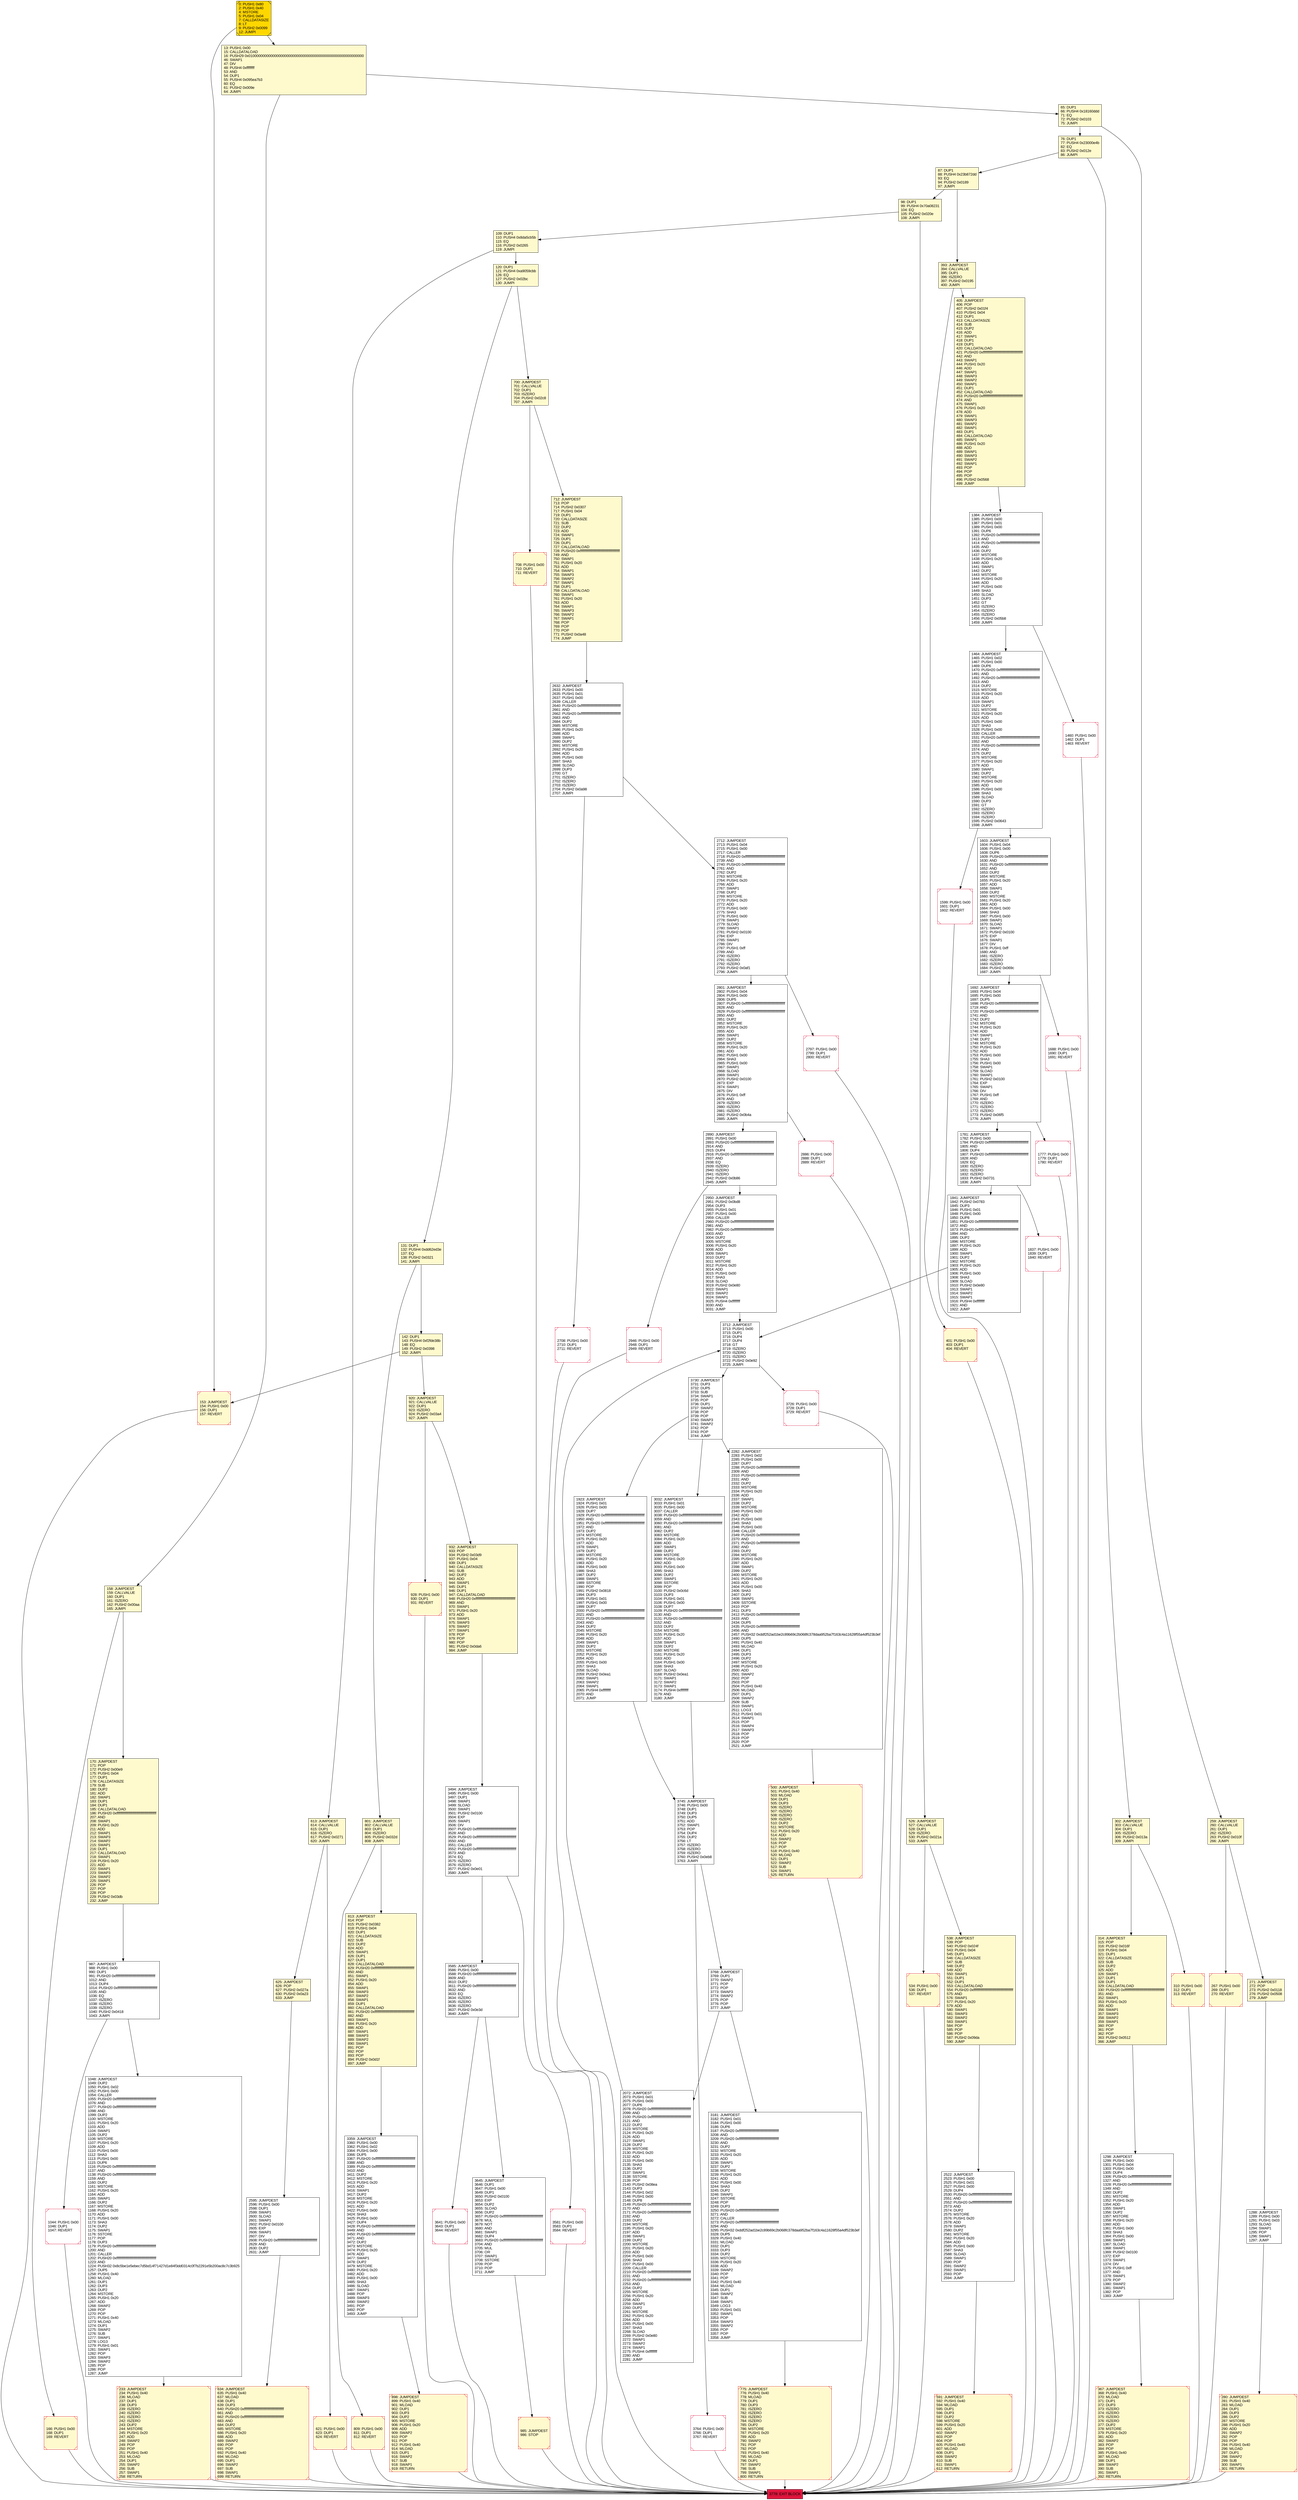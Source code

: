 digraph G {
bgcolor=transparent rankdir=UD;
node [shape=box style=filled color=black fillcolor=white fontname=arial fontcolor=black];
928 [label="928: PUSH1 0x00\l930: DUP1\l931: REVERT\l" fillcolor=lemonchiffon shape=Msquare color=crimson ];
987 [label="987: JUMPDEST\l988: PUSH1 0x00\l990: DUP1\l991: PUSH20 0xffffffffffffffffffffffffffffffffffffffff\l1012: AND\l1013: DUP4\l1014: PUSH20 0xffffffffffffffffffffffffffffffffffffffff\l1035: AND\l1036: EQ\l1037: ISZERO\l1038: ISZERO\l1039: ISZERO\l1040: PUSH2 0x0418\l1043: JUMPI\l" ];
314 [label="314: JUMPDEST\l315: POP\l316: PUSH2 0x016f\l319: PUSH1 0x04\l321: DUP1\l322: CALLDATASIZE\l323: SUB\l324: DUP2\l325: ADD\l326: SWAP1\l327: DUP1\l328: DUP1\l329: CALLDATALOAD\l330: PUSH20 0xffffffffffffffffffffffffffffffffffffffff\l351: AND\l352: SWAP1\l353: PUSH1 0x20\l355: ADD\l356: SWAP1\l357: SWAP3\l358: SWAP2\l359: SWAP1\l360: POP\l361: POP\l362: POP\l363: PUSH2 0x0512\l366: JUMP\l" fillcolor=lemonchiffon ];
3359 [label="3359: JUMPDEST\l3360: PUSH1 0x00\l3362: PUSH1 0x02\l3364: PUSH1 0x00\l3366: DUP5\l3367: PUSH20 0xffffffffffffffffffffffffffffffffffffffff\l3388: AND\l3389: PUSH20 0xffffffffffffffffffffffffffffffffffffffff\l3410: AND\l3411: DUP2\l3412: MSTORE\l3413: PUSH1 0x20\l3415: ADD\l3416: SWAP1\l3417: DUP2\l3418: MSTORE\l3419: PUSH1 0x20\l3421: ADD\l3422: PUSH1 0x00\l3424: SHA3\l3425: PUSH1 0x00\l3427: DUP4\l3428: PUSH20 0xffffffffffffffffffffffffffffffffffffffff\l3449: AND\l3450: PUSH20 0xffffffffffffffffffffffffffffffffffffffff\l3471: AND\l3472: DUP2\l3473: MSTORE\l3474: PUSH1 0x20\l3476: ADD\l3477: SWAP1\l3478: DUP2\l3479: MSTORE\l3480: PUSH1 0x20\l3482: ADD\l3483: PUSH1 0x00\l3485: SHA3\l3486: SLOAD\l3487: SWAP1\l3488: POP\l3489: SWAP3\l3490: SWAP2\l3491: POP\l3492: POP\l3493: JUMP\l" ];
166 [label="166: PUSH1 0x00\l168: DUP1\l169: REVERT\l" fillcolor=lemonchiffon shape=Msquare color=crimson ];
809 [label="809: PUSH1 0x00\l811: DUP1\l812: REVERT\l" fillcolor=lemonchiffon shape=Msquare color=crimson ];
1837 [label="1837: PUSH1 0x00\l1839: DUP1\l1840: REVERT\l" shape=Msquare color=crimson ];
2890 [label="2890: JUMPDEST\l2891: PUSH1 0x00\l2893: PUSH20 0xffffffffffffffffffffffffffffffffffffffff\l2914: AND\l2915: DUP4\l2916: PUSH20 0xffffffffffffffffffffffffffffffffffffffff\l2937: AND\l2938: EQ\l2939: ISZERO\l2940: ISZERO\l2941: ISZERO\l2942: PUSH2 0x0b86\l2945: JUMPI\l" ];
1464 [label="1464: JUMPDEST\l1465: PUSH1 0x02\l1467: PUSH1 0x00\l1469: DUP6\l1470: PUSH20 0xffffffffffffffffffffffffffffffffffffffff\l1491: AND\l1492: PUSH20 0xffffffffffffffffffffffffffffffffffffffff\l1513: AND\l1514: DUP2\l1515: MSTORE\l1516: PUSH1 0x20\l1518: ADD\l1519: SWAP1\l1520: DUP2\l1521: MSTORE\l1522: PUSH1 0x20\l1524: ADD\l1525: PUSH1 0x00\l1527: SHA3\l1528: PUSH1 0x00\l1530: CALLER\l1531: PUSH20 0xffffffffffffffffffffffffffffffffffffffff\l1552: AND\l1553: PUSH20 0xffffffffffffffffffffffffffffffffffffffff\l1574: AND\l1575: DUP2\l1576: MSTORE\l1577: PUSH1 0x20\l1579: ADD\l1580: SWAP1\l1581: DUP2\l1582: MSTORE\l1583: PUSH1 0x20\l1585: ADD\l1586: PUSH1 0x00\l1588: SHA3\l1589: SLOAD\l1590: DUP3\l1591: GT\l1592: ISZERO\l1593: ISZERO\l1594: ISZERO\l1595: PUSH2 0x0643\l1598: JUMPI\l" ];
2595 [label="2595: JUMPDEST\l2596: PUSH1 0x00\l2598: DUP1\l2599: SWAP1\l2600: SLOAD\l2601: SWAP1\l2602: PUSH2 0x0100\l2605: EXP\l2606: SWAP1\l2607: DIV\l2608: PUSH20 0xffffffffffffffffffffffffffffffffffffffff\l2629: AND\l2630: DUP2\l2631: JUMP\l" ];
1460 [label="1460: PUSH1 0x00\l1462: DUP1\l1463: REVERT\l" shape=Msquare color=crimson ];
3764 [label="3764: PUSH1 0x00\l3766: DUP1\l3767: REVERT\l" shape=Msquare color=crimson ];
310 [label="310: PUSH1 0x00\l312: DUP1\l313: REVERT\l" fillcolor=lemonchiffon shape=Msquare color=crimson ];
1923 [label="1923: JUMPDEST\l1924: PUSH1 0x01\l1926: PUSH1 0x00\l1928: DUP7\l1929: PUSH20 0xffffffffffffffffffffffffffffffffffffffff\l1950: AND\l1951: PUSH20 0xffffffffffffffffffffffffffffffffffffffff\l1972: AND\l1973: DUP2\l1974: MSTORE\l1975: PUSH1 0x20\l1977: ADD\l1978: SWAP1\l1979: DUP2\l1980: MSTORE\l1981: PUSH1 0x20\l1983: ADD\l1984: PUSH1 0x00\l1986: SHA3\l1987: DUP2\l1988: SWAP1\l1989: SSTORE\l1990: POP\l1991: PUSH2 0x0818\l1994: DUP3\l1995: PUSH1 0x01\l1997: PUSH1 0x00\l1999: DUP7\l2000: PUSH20 0xffffffffffffffffffffffffffffffffffffffff\l2021: AND\l2022: PUSH20 0xffffffffffffffffffffffffffffffffffffffff\l2043: AND\l2044: DUP2\l2045: MSTORE\l2046: PUSH1 0x20\l2048: ADD\l2049: SWAP1\l2050: DUP2\l2051: MSTORE\l2052: PUSH1 0x20\l2054: ADD\l2055: PUSH1 0x00\l2057: SHA3\l2058: SLOAD\l2059: PUSH2 0x0ea1\l2062: SWAP1\l2063: SWAP2\l2064: SWAP1\l2065: PUSH4 0xffffffff\l2070: AND\l2071: JUMP\l" ];
3641 [label="3641: PUSH1 0x00\l3643: DUP1\l3644: REVERT\l" shape=Msquare color=crimson ];
158 [label="158: JUMPDEST\l159: CALLVALUE\l160: DUP1\l161: ISZERO\l162: PUSH2 0x00aa\l165: JUMPI\l" fillcolor=lemonchiffon ];
2801 [label="2801: JUMPDEST\l2802: PUSH1 0x04\l2804: PUSH1 0x00\l2806: DUP5\l2807: PUSH20 0xffffffffffffffffffffffffffffffffffffffff\l2828: AND\l2829: PUSH20 0xffffffffffffffffffffffffffffffffffffffff\l2850: AND\l2851: DUP2\l2852: MSTORE\l2853: PUSH1 0x20\l2855: ADD\l2856: SWAP1\l2857: DUP2\l2858: MSTORE\l2859: PUSH1 0x20\l2861: ADD\l2862: PUSH1 0x00\l2864: SHA3\l2865: PUSH1 0x00\l2867: SWAP1\l2868: SLOAD\l2869: SWAP1\l2870: PUSH2 0x0100\l2873: EXP\l2874: SWAP1\l2875: DIV\l2876: PUSH1 0xff\l2878: AND\l2879: ISZERO\l2880: ISZERO\l2881: ISZERO\l2882: PUSH2 0x0b4a\l2885: JUMPI\l" ];
813 [label="813: JUMPDEST\l814: POP\l815: PUSH2 0x0382\l818: PUSH1 0x04\l820: DUP1\l821: CALLDATASIZE\l822: SUB\l823: DUP2\l824: ADD\l825: SWAP1\l826: DUP1\l827: DUP1\l828: CALLDATALOAD\l829: PUSH20 0xffffffffffffffffffffffffffffffffffffffff\l850: AND\l851: SWAP1\l852: PUSH1 0x20\l854: ADD\l855: SWAP1\l856: SWAP3\l857: SWAP2\l858: SWAP1\l859: DUP1\l860: CALLDATALOAD\l861: PUSH20 0xffffffffffffffffffffffffffffffffffffffff\l882: AND\l883: SWAP1\l884: PUSH1 0x20\l886: ADD\l887: SWAP1\l888: SWAP3\l889: SWAP2\l890: SWAP1\l891: POP\l892: POP\l893: POP\l894: PUSH2 0x0d1f\l897: JUMP\l" fillcolor=lemonchiffon ];
2282 [label="2282: JUMPDEST\l2283: PUSH1 0x02\l2285: PUSH1 0x00\l2287: DUP7\l2288: PUSH20 0xffffffffffffffffffffffffffffffffffffffff\l2309: AND\l2310: PUSH20 0xffffffffffffffffffffffffffffffffffffffff\l2331: AND\l2332: DUP2\l2333: MSTORE\l2334: PUSH1 0x20\l2336: ADD\l2337: SWAP1\l2338: DUP2\l2339: MSTORE\l2340: PUSH1 0x20\l2342: ADD\l2343: PUSH1 0x00\l2345: SHA3\l2346: PUSH1 0x00\l2348: CALLER\l2349: PUSH20 0xffffffffffffffffffffffffffffffffffffffff\l2370: AND\l2371: PUSH20 0xffffffffffffffffffffffffffffffffffffffff\l2392: AND\l2393: DUP2\l2394: MSTORE\l2395: PUSH1 0x20\l2397: ADD\l2398: SWAP1\l2399: DUP2\l2400: MSTORE\l2401: PUSH1 0x20\l2403: ADD\l2404: PUSH1 0x00\l2406: SHA3\l2407: DUP2\l2408: SWAP1\l2409: SSTORE\l2410: POP\l2411: DUP3\l2412: PUSH20 0xffffffffffffffffffffffffffffffffffffffff\l2433: AND\l2434: DUP5\l2435: PUSH20 0xffffffffffffffffffffffffffffffffffffffff\l2456: AND\l2457: PUSH32 0xddf252ad1be2c89b69c2b068fc378daa952ba7f163c4a11628f55a4df523b3ef\l2490: DUP5\l2491: PUSH1 0x40\l2493: MLOAD\l2494: DUP1\l2495: DUP3\l2496: DUP2\l2497: MSTORE\l2498: PUSH1 0x20\l2500: ADD\l2501: SWAP2\l2502: POP\l2503: POP\l2504: PUSH1 0x40\l2506: MLOAD\l2507: DUP1\l2508: SWAP2\l2509: SUB\l2510: SWAP1\l2511: LOG3\l2512: PUSH1 0x01\l2514: SWAP1\l2515: POP\l2516: SWAP4\l2517: SWAP3\l2518: POP\l2519: POP\l2520: POP\l2521: JUMP\l" ];
3730 [label="3730: JUMPDEST\l3731: DUP3\l3732: DUP5\l3733: SUB\l3734: SWAP1\l3735: POP\l3736: DUP1\l3737: SWAP2\l3738: POP\l3739: POP\l3740: SWAP3\l3741: SWAP2\l3742: POP\l3743: POP\l3744: JUMP\l" ];
1384 [label="1384: JUMPDEST\l1385: PUSH1 0x00\l1387: PUSH1 0x01\l1389: PUSH1 0x00\l1391: DUP6\l1392: PUSH20 0xffffffffffffffffffffffffffffffffffffffff\l1413: AND\l1414: PUSH20 0xffffffffffffffffffffffffffffffffffffffff\l1435: AND\l1436: DUP2\l1437: MSTORE\l1438: PUSH1 0x20\l1440: ADD\l1441: SWAP1\l1442: DUP2\l1443: MSTORE\l1444: PUSH1 0x20\l1446: ADD\l1447: PUSH1 0x00\l1449: SHA3\l1450: SLOAD\l1451: DUP3\l1452: GT\l1453: ISZERO\l1454: ISZERO\l1455: ISZERO\l1456: PUSH2 0x05b8\l1459: JUMPI\l" ];
153 [label="153: JUMPDEST\l154: PUSH1 0x00\l156: DUP1\l157: REVERT\l" fillcolor=lemonchiffon shape=Msquare color=crimson ];
87 [label="87: DUP1\l88: PUSH4 0x23b872dd\l93: EQ\l94: PUSH2 0x0189\l97: JUMPI\l" fillcolor=lemonchiffon ];
1599 [label="1599: PUSH1 0x00\l1601: DUP1\l1602: REVERT\l" shape=Msquare color=crimson ];
302 [label="302: JUMPDEST\l303: CALLVALUE\l304: DUP1\l305: ISZERO\l306: PUSH2 0x013a\l309: JUMPI\l" fillcolor=lemonchiffon ];
2072 [label="2072: JUMPDEST\l2073: PUSH1 0x01\l2075: PUSH1 0x00\l2077: DUP6\l2078: PUSH20 0xffffffffffffffffffffffffffffffffffffffff\l2099: AND\l2100: PUSH20 0xffffffffffffffffffffffffffffffffffffffff\l2121: AND\l2122: DUP2\l2123: MSTORE\l2124: PUSH1 0x20\l2126: ADD\l2127: SWAP1\l2128: DUP2\l2129: MSTORE\l2130: PUSH1 0x20\l2132: ADD\l2133: PUSH1 0x00\l2135: SHA3\l2136: DUP2\l2137: SWAP1\l2138: SSTORE\l2139: POP\l2140: PUSH2 0x08ea\l2143: DUP3\l2144: PUSH1 0x02\l2146: PUSH1 0x00\l2148: DUP8\l2149: PUSH20 0xffffffffffffffffffffffffffffffffffffffff\l2170: AND\l2171: PUSH20 0xffffffffffffffffffffffffffffffffffffffff\l2192: AND\l2193: DUP2\l2194: MSTORE\l2195: PUSH1 0x20\l2197: ADD\l2198: SWAP1\l2199: DUP2\l2200: MSTORE\l2201: PUSH1 0x20\l2203: ADD\l2204: PUSH1 0x00\l2206: SHA3\l2207: PUSH1 0x00\l2209: CALLER\l2210: PUSH20 0xffffffffffffffffffffffffffffffffffffffff\l2231: AND\l2232: PUSH20 0xffffffffffffffffffffffffffffffffffffffff\l2253: AND\l2254: DUP2\l2255: MSTORE\l2256: PUSH1 0x20\l2258: ADD\l2259: SWAP1\l2260: DUP2\l2261: MSTORE\l2262: PUSH1 0x20\l2264: ADD\l2265: PUSH1 0x00\l2267: SHA3\l2268: SLOAD\l2269: PUSH2 0x0e80\l2272: SWAP1\l2273: SWAP2\l2274: SWAP1\l2275: PUSH4 0xffffffff\l2280: AND\l2281: JUMP\l" ];
2946 [label="2946: PUSH1 0x00\l2948: DUP1\l2949: REVERT\l" shape=Msquare color=crimson ];
3712 [label="3712: JUMPDEST\l3713: PUSH1 0x00\l3715: DUP1\l3716: DUP4\l3717: DUP4\l3718: GT\l3719: ISZERO\l3720: ISZERO\l3721: ISZERO\l3722: PUSH2 0x0e92\l3725: JUMPI\l" ];
634 [label="634: JUMPDEST\l635: PUSH1 0x40\l637: MLOAD\l638: DUP1\l639: DUP3\l640: PUSH20 0xffffffffffffffffffffffffffffffffffffffff\l661: AND\l662: PUSH20 0xffffffffffffffffffffffffffffffffffffffff\l683: AND\l684: DUP2\l685: MSTORE\l686: PUSH1 0x20\l688: ADD\l689: SWAP2\l690: POP\l691: POP\l692: PUSH1 0x40\l694: MLOAD\l695: DUP1\l696: SWAP2\l697: SUB\l698: SWAP1\l699: RETURN\l" fillcolor=lemonchiffon shape=Msquare color=crimson ];
267 [label="267: PUSH1 0x00\l269: DUP1\l270: REVERT\l" fillcolor=lemonchiffon shape=Msquare color=crimson ];
280 [label="280: JUMPDEST\l281: PUSH1 0x40\l283: MLOAD\l284: DUP1\l285: DUP3\l286: DUP2\l287: MSTORE\l288: PUSH1 0x20\l290: ADD\l291: SWAP2\l292: POP\l293: POP\l294: PUSH1 0x40\l296: MLOAD\l297: DUP1\l298: SWAP2\l299: SUB\l300: SWAP1\l301: RETURN\l" fillcolor=lemonchiffon shape=Msquare color=crimson ];
109 [label="109: DUP1\l110: PUSH4 0x8da5cb5b\l115: EQ\l116: PUSH2 0x0265\l119: JUMPI\l" fillcolor=lemonchiffon ];
613 [label="613: JUMPDEST\l614: CALLVALUE\l615: DUP1\l616: ISZERO\l617: PUSH2 0x0271\l620: JUMPI\l" fillcolor=lemonchiffon ];
920 [label="920: JUMPDEST\l921: CALLVALUE\l922: DUP1\l923: ISZERO\l924: PUSH2 0x03a4\l927: JUMPI\l" fillcolor=lemonchiffon ];
3726 [label="3726: PUSH1 0x00\l3728: DUP1\l3729: REVERT\l" shape=Msquare color=crimson ];
526 [label="526: JUMPDEST\l527: CALLVALUE\l528: DUP1\l529: ISZERO\l530: PUSH2 0x021a\l533: JUMPI\l" fillcolor=lemonchiffon ];
401 [label="401: PUSH1 0x00\l403: DUP1\l404: REVERT\l" fillcolor=lemonchiffon shape=Msquare color=crimson ];
898 [label="898: JUMPDEST\l899: PUSH1 0x40\l901: MLOAD\l902: DUP1\l903: DUP3\l904: DUP2\l905: MSTORE\l906: PUSH1 0x20\l908: ADD\l909: SWAP2\l910: POP\l911: POP\l912: PUSH1 0x40\l914: MLOAD\l915: DUP1\l916: SWAP2\l917: SUB\l918: SWAP1\l919: RETURN\l" fillcolor=lemonchiffon shape=Msquare color=crimson ];
3032 [label="3032: JUMPDEST\l3033: PUSH1 0x01\l3035: PUSH1 0x00\l3037: CALLER\l3038: PUSH20 0xffffffffffffffffffffffffffffffffffffffff\l3059: AND\l3060: PUSH20 0xffffffffffffffffffffffffffffffffffffffff\l3081: AND\l3082: DUP2\l3083: MSTORE\l3084: PUSH1 0x20\l3086: ADD\l3087: SWAP1\l3088: DUP2\l3089: MSTORE\l3090: PUSH1 0x20\l3092: ADD\l3093: PUSH1 0x00\l3095: SHA3\l3096: DUP2\l3097: SWAP1\l3098: SSTORE\l3099: POP\l3100: PUSH2 0x0c6d\l3103: DUP3\l3104: PUSH1 0x01\l3106: PUSH1 0x00\l3108: DUP7\l3109: PUSH20 0xffffffffffffffffffffffffffffffffffffffff\l3130: AND\l3131: PUSH20 0xffffffffffffffffffffffffffffffffffffffff\l3152: AND\l3153: DUP2\l3154: MSTORE\l3155: PUSH1 0x20\l3157: ADD\l3158: SWAP1\l3159: DUP2\l3160: MSTORE\l3161: PUSH1 0x20\l3163: ADD\l3164: PUSH1 0x00\l3166: SHA3\l3167: SLOAD\l3168: PUSH2 0x0ea1\l3171: SWAP1\l3172: SWAP2\l3173: SWAP1\l3174: PUSH4 0xffffffff\l3179: AND\l3180: JUMP\l" ];
1044 [label="1044: PUSH1 0x00\l1046: DUP1\l1047: REVERT\l" shape=Msquare color=crimson ];
2708 [label="2708: PUSH1 0x00\l2710: DUP1\l2711: REVERT\l" shape=Msquare color=crimson ];
534 [label="534: PUSH1 0x00\l536: DUP1\l537: REVERT\l" fillcolor=lemonchiffon shape=Msquare color=crimson ];
76 [label="76: DUP1\l77: PUSH4 0x23000e4b\l82: EQ\l83: PUSH2 0x012e\l86: JUMPI\l" fillcolor=lemonchiffon ];
538 [label="538: JUMPDEST\l539: POP\l540: PUSH2 0x024f\l543: PUSH1 0x04\l545: DUP1\l546: CALLDATASIZE\l547: SUB\l548: DUP2\l549: ADD\l550: SWAP1\l551: DUP1\l552: DUP1\l553: CALLDATALOAD\l554: PUSH20 0xffffffffffffffffffffffffffffffffffffffff\l575: AND\l576: SWAP1\l577: PUSH1 0x20\l579: ADD\l580: SWAP1\l581: SWAP3\l582: SWAP2\l583: SWAP1\l584: POP\l585: POP\l586: POP\l587: PUSH2 0x09da\l590: JUMP\l" fillcolor=lemonchiffon ];
1692 [label="1692: JUMPDEST\l1693: PUSH1 0x04\l1695: PUSH1 0x00\l1697: DUP5\l1698: PUSH20 0xffffffffffffffffffffffffffffffffffffffff\l1719: AND\l1720: PUSH20 0xffffffffffffffffffffffffffffffffffffffff\l1741: AND\l1742: DUP2\l1743: MSTORE\l1744: PUSH1 0x20\l1746: ADD\l1747: SWAP1\l1748: DUP2\l1749: MSTORE\l1750: PUSH1 0x20\l1752: ADD\l1753: PUSH1 0x00\l1755: SHA3\l1756: PUSH1 0x00\l1758: SWAP1\l1759: SLOAD\l1760: SWAP1\l1761: PUSH2 0x0100\l1764: EXP\l1765: SWAP1\l1766: DIV\l1767: PUSH1 0xff\l1769: AND\l1770: ISZERO\l1771: ISZERO\l1772: ISZERO\l1773: PUSH2 0x06f5\l1776: JUMPI\l" ];
1688 [label="1688: PUSH1 0x00\l1690: DUP1\l1691: REVERT\l" shape=Msquare color=crimson ];
1781 [label="1781: JUMPDEST\l1782: PUSH1 0x00\l1784: PUSH20 0xffffffffffffffffffffffffffffffffffffffff\l1805: AND\l1806: DUP4\l1807: PUSH20 0xffffffffffffffffffffffffffffffffffffffff\l1828: AND\l1829: EQ\l1830: ISZERO\l1831: ISZERO\l1832: ISZERO\l1833: PUSH2 0x0731\l1836: JUMPI\l" ];
2950 [label="2950: JUMPDEST\l2951: PUSH2 0x0bd8\l2954: DUP3\l2955: PUSH1 0x01\l2957: PUSH1 0x00\l2959: CALLER\l2960: PUSH20 0xffffffffffffffffffffffffffffffffffffffff\l2981: AND\l2982: PUSH20 0xffffffffffffffffffffffffffffffffffffffff\l3003: AND\l3004: DUP2\l3005: MSTORE\l3006: PUSH1 0x20\l3008: ADD\l3009: SWAP1\l3010: DUP2\l3011: MSTORE\l3012: PUSH1 0x20\l3014: ADD\l3015: PUSH1 0x00\l3017: SHA3\l3018: SLOAD\l3019: PUSH2 0x0e80\l3022: SWAP1\l3023: SWAP2\l3024: SWAP1\l3025: PUSH4 0xffffffff\l3030: AND\l3031: JUMP\l" ];
2522 [label="2522: JUMPDEST\l2523: PUSH1 0x00\l2525: PUSH1 0x01\l2527: PUSH1 0x00\l2529: DUP4\l2530: PUSH20 0xffffffffffffffffffffffffffffffffffffffff\l2551: AND\l2552: PUSH20 0xffffffffffffffffffffffffffffffffffffffff\l2573: AND\l2574: DUP2\l2575: MSTORE\l2576: PUSH1 0x20\l2578: ADD\l2579: SWAP1\l2580: DUP2\l2581: MSTORE\l2582: PUSH1 0x20\l2584: ADD\l2585: PUSH1 0x00\l2587: SHA3\l2588: SLOAD\l2589: SWAP1\l2590: POP\l2591: SWAP2\l2592: SWAP1\l2593: POP\l2594: JUMP\l" ];
0 [label="0: PUSH1 0x80\l2: PUSH1 0x40\l4: MSTORE\l5: PUSH1 0x04\l7: CALLDATASIZE\l8: LT\l9: PUSH2 0x0099\l12: JUMPI\l" fillcolor=lemonchiffon shape=Msquare fillcolor=gold ];
131 [label="131: DUP1\l132: PUSH4 0xdd62ed3e\l137: EQ\l138: PUSH2 0x0321\l141: JUMPI\l" fillcolor=lemonchiffon ];
775 [label="775: JUMPDEST\l776: PUSH1 0x40\l778: MLOAD\l779: DUP1\l780: DUP3\l781: ISZERO\l782: ISZERO\l783: ISZERO\l784: ISZERO\l785: DUP2\l786: MSTORE\l787: PUSH1 0x20\l789: ADD\l790: SWAP2\l791: POP\l792: POP\l793: PUSH1 0x40\l795: MLOAD\l796: DUP1\l797: SWAP2\l798: SUB\l799: SWAP1\l800: RETURN\l" fillcolor=lemonchiffon shape=Msquare color=crimson ];
932 [label="932: JUMPDEST\l933: POP\l934: PUSH2 0x03d9\l937: PUSH1 0x04\l939: DUP1\l940: CALLDATASIZE\l941: SUB\l942: DUP2\l943: ADD\l944: SWAP1\l945: DUP1\l946: DUP1\l947: CALLDATALOAD\l948: PUSH20 0xffffffffffffffffffffffffffffffffffffffff\l969: AND\l970: SWAP1\l971: PUSH1 0x20\l973: ADD\l974: SWAP1\l975: SWAP3\l976: SWAP2\l977: SWAP1\l978: POP\l979: POP\l980: POP\l981: PUSH2 0x0da6\l984: JUMP\l" fillcolor=lemonchiffon ];
3181 [label="3181: JUMPDEST\l3182: PUSH1 0x01\l3184: PUSH1 0x00\l3186: DUP6\l3187: PUSH20 0xffffffffffffffffffffffffffffffffffffffff\l3208: AND\l3209: PUSH20 0xffffffffffffffffffffffffffffffffffffffff\l3230: AND\l3231: DUP2\l3232: MSTORE\l3233: PUSH1 0x20\l3235: ADD\l3236: SWAP1\l3237: DUP2\l3238: MSTORE\l3239: PUSH1 0x20\l3241: ADD\l3242: PUSH1 0x00\l3244: SHA3\l3245: DUP2\l3246: SWAP1\l3247: SSTORE\l3248: POP\l3249: DUP3\l3250: PUSH20 0xffffffffffffffffffffffffffffffffffffffff\l3271: AND\l3272: CALLER\l3273: PUSH20 0xffffffffffffffffffffffffffffffffffffffff\l3294: AND\l3295: PUSH32 0xddf252ad1be2c89b69c2b068fc378daa952ba7f163c4a11628f55a4df523b3ef\l3328: DUP5\l3329: PUSH1 0x40\l3331: MLOAD\l3332: DUP1\l3333: DUP3\l3334: DUP2\l3335: MSTORE\l3336: PUSH1 0x20\l3338: ADD\l3339: SWAP2\l3340: POP\l3341: POP\l3342: PUSH1 0x40\l3344: MLOAD\l3345: DUP1\l3346: SWAP2\l3347: SUB\l3348: SWAP1\l3349: LOG3\l3350: PUSH1 0x01\l3352: SWAP1\l3353: POP\l3354: SWAP3\l3355: SWAP2\l3356: POP\l3357: POP\l3358: JUMP\l" ];
3778 [label="3778: EXIT BLOCK\l" fillcolor=crimson ];
3585 [label="3585: JUMPDEST\l3586: PUSH1 0x00\l3588: PUSH20 0xffffffffffffffffffffffffffffffffffffffff\l3609: AND\l3610: DUP2\l3611: PUSH20 0xffffffffffffffffffffffffffffffffffffffff\l3632: AND\l3633: EQ\l3634: ISZERO\l3635: ISZERO\l3636: ISZERO\l3637: PUSH2 0x0e3d\l3640: JUMPI\l" ];
3645 [label="3645: JUMPDEST\l3646: DUP1\l3647: PUSH1 0x00\l3649: DUP1\l3650: PUSH2 0x0100\l3653: EXP\l3654: DUP2\l3655: SLOAD\l3656: DUP2\l3657: PUSH20 0xffffffffffffffffffffffffffffffffffffffff\l3678: MUL\l3679: NOT\l3680: AND\l3681: SWAP1\l3682: DUP4\l3683: PUSH20 0xffffffffffffffffffffffffffffffffffffffff\l3704: AND\l3705: MUL\l3706: OR\l3707: SWAP1\l3708: SSTORE\l3709: POP\l3710: POP\l3711: JUMP\l" ];
98 [label="98: DUP1\l99: PUSH4 0x70a08231\l104: EQ\l105: PUSH2 0x020e\l108: JUMPI\l" fillcolor=lemonchiffon ];
500 [label="500: JUMPDEST\l501: PUSH1 0x40\l503: MLOAD\l504: DUP1\l505: DUP3\l506: ISZERO\l507: ISZERO\l508: ISZERO\l509: ISZERO\l510: DUP2\l511: MSTORE\l512: PUSH1 0x20\l514: ADD\l515: SWAP2\l516: POP\l517: POP\l518: PUSH1 0x40\l520: MLOAD\l521: DUP1\l522: SWAP2\l523: SUB\l524: SWAP1\l525: RETURN\l" fillcolor=lemonchiffon shape=Msquare color=crimson ];
13 [label="13: PUSH1 0x00\l15: CALLDATALOAD\l16: PUSH29 0x0100000000000000000000000000000000000000000000000000000000\l46: SWAP1\l47: DIV\l48: PUSH4 0xffffffff\l53: AND\l54: DUP1\l55: PUSH4 0x095ea7b3\l60: EQ\l61: PUSH2 0x009e\l64: JUMPI\l" fillcolor=lemonchiffon ];
625 [label="625: JUMPDEST\l626: POP\l627: PUSH2 0x027a\l630: PUSH2 0x0a23\l633: JUMP\l" fillcolor=lemonchiffon ];
621 [label="621: PUSH1 0x00\l623: DUP1\l624: REVERT\l" fillcolor=lemonchiffon shape=Msquare color=crimson ];
2797 [label="2797: PUSH1 0x00\l2799: DUP1\l2800: REVERT\l" shape=Msquare color=crimson ];
985 [label="985: JUMPDEST\l986: STOP\l" fillcolor=lemonchiffon shape=Msquare color=crimson ];
1777 [label="1777: PUSH1 0x00\l1779: DUP1\l1780: REVERT\l" shape=Msquare color=crimson ];
1841 [label="1841: JUMPDEST\l1842: PUSH2 0x0783\l1845: DUP3\l1846: PUSH1 0x01\l1848: PUSH1 0x00\l1850: DUP8\l1851: PUSH20 0xffffffffffffffffffffffffffffffffffffffff\l1872: AND\l1873: PUSH20 0xffffffffffffffffffffffffffffffffffffffff\l1894: AND\l1895: DUP2\l1896: MSTORE\l1897: PUSH1 0x20\l1899: ADD\l1900: SWAP1\l1901: DUP2\l1902: MSTORE\l1903: PUSH1 0x20\l1905: ADD\l1906: PUSH1 0x00\l1908: SHA3\l1909: SLOAD\l1910: PUSH2 0x0e80\l1913: SWAP1\l1914: SWAP2\l1915: SWAP1\l1916: PUSH4 0xffffffff\l1921: AND\l1922: JUMP\l" ];
367 [label="367: JUMPDEST\l368: PUSH1 0x40\l370: MLOAD\l371: DUP1\l372: DUP3\l373: ISZERO\l374: ISZERO\l375: ISZERO\l376: ISZERO\l377: DUP2\l378: MSTORE\l379: PUSH1 0x20\l381: ADD\l382: SWAP2\l383: POP\l384: POP\l385: PUSH1 0x40\l387: MLOAD\l388: DUP1\l389: SWAP2\l390: SUB\l391: SWAP1\l392: RETURN\l" fillcolor=lemonchiffon shape=Msquare color=crimson ];
1603 [label="1603: JUMPDEST\l1604: PUSH1 0x04\l1606: PUSH1 0x00\l1608: DUP6\l1609: PUSH20 0xffffffffffffffffffffffffffffffffffffffff\l1630: AND\l1631: PUSH20 0xffffffffffffffffffffffffffffffffffffffff\l1652: AND\l1653: DUP2\l1654: MSTORE\l1655: PUSH1 0x20\l1657: ADD\l1658: SWAP1\l1659: DUP2\l1660: MSTORE\l1661: PUSH1 0x20\l1663: ADD\l1664: PUSH1 0x00\l1666: SHA3\l1667: PUSH1 0x00\l1669: SWAP1\l1670: SLOAD\l1671: SWAP1\l1672: PUSH2 0x0100\l1675: EXP\l1676: SWAP1\l1677: DIV\l1678: PUSH1 0xff\l1680: AND\l1681: ISZERO\l1682: ISZERO\l1683: ISZERO\l1684: PUSH2 0x069c\l1687: JUMPI\l" ];
233 [label="233: JUMPDEST\l234: PUSH1 0x40\l236: MLOAD\l237: DUP1\l238: DUP3\l239: ISZERO\l240: ISZERO\l241: ISZERO\l242: ISZERO\l243: DUP2\l244: MSTORE\l245: PUSH1 0x20\l247: ADD\l248: SWAP2\l249: POP\l250: POP\l251: PUSH1 0x40\l253: MLOAD\l254: DUP1\l255: SWAP2\l256: SUB\l257: SWAP1\l258: RETURN\l" fillcolor=lemonchiffon shape=Msquare color=crimson ];
3768 [label="3768: JUMPDEST\l3769: DUP1\l3770: SWAP2\l3771: POP\l3772: POP\l3773: SWAP3\l3774: SWAP2\l3775: POP\l3776: POP\l3777: JUMP\l" ];
120 [label="120: DUP1\l121: PUSH4 0xa9059cbb\l126: EQ\l127: PUSH2 0x02bc\l130: JUMPI\l" fillcolor=lemonchiffon ];
3581 [label="3581: PUSH1 0x00\l3583: DUP1\l3584: REVERT\l" shape=Msquare color=crimson ];
3745 [label="3745: JUMPDEST\l3746: PUSH1 0x00\l3748: DUP1\l3749: DUP3\l3750: DUP5\l3751: ADD\l3752: SWAP1\l3753: POP\l3754: DUP4\l3755: DUP2\l3756: LT\l3757: ISZERO\l3758: ISZERO\l3759: ISZERO\l3760: PUSH2 0x0eb8\l3763: JUMPI\l" ];
170 [label="170: JUMPDEST\l171: POP\l172: PUSH2 0x00e9\l175: PUSH1 0x04\l177: DUP1\l178: CALLDATASIZE\l179: SUB\l180: DUP2\l181: ADD\l182: SWAP1\l183: DUP1\l184: DUP1\l185: CALLDATALOAD\l186: PUSH20 0xffffffffffffffffffffffffffffffffffffffff\l207: AND\l208: SWAP1\l209: PUSH1 0x20\l211: ADD\l212: SWAP1\l213: SWAP3\l214: SWAP2\l215: SWAP1\l216: DUP1\l217: CALLDATALOAD\l218: SWAP1\l219: PUSH1 0x20\l221: ADD\l222: SWAP1\l223: SWAP3\l224: SWAP2\l225: SWAP1\l226: POP\l227: POP\l228: POP\l229: PUSH2 0x03db\l232: JUMP\l" fillcolor=lemonchiffon ];
259 [label="259: JUMPDEST\l260: CALLVALUE\l261: DUP1\l262: ISZERO\l263: PUSH2 0x010f\l266: JUMPI\l" fillcolor=lemonchiffon ];
708 [label="708: PUSH1 0x00\l710: DUP1\l711: REVERT\l" fillcolor=lemonchiffon shape=Msquare color=crimson ];
3494 [label="3494: JUMPDEST\l3495: PUSH1 0x00\l3497: DUP1\l3498: SWAP1\l3499: SLOAD\l3500: SWAP1\l3501: PUSH2 0x0100\l3504: EXP\l3505: SWAP1\l3506: DIV\l3507: PUSH20 0xffffffffffffffffffffffffffffffffffffffff\l3528: AND\l3529: PUSH20 0xffffffffffffffffffffffffffffffffffffffff\l3550: AND\l3551: CALLER\l3552: PUSH20 0xffffffffffffffffffffffffffffffffffffffff\l3573: AND\l3574: EQ\l3575: ISZERO\l3576: ISZERO\l3577: PUSH2 0x0e01\l3580: JUMPI\l" ];
2886 [label="2886: PUSH1 0x00\l2888: DUP1\l2889: REVERT\l" shape=Msquare color=crimson ];
801 [label="801: JUMPDEST\l802: CALLVALUE\l803: DUP1\l804: ISZERO\l805: PUSH2 0x032d\l808: JUMPI\l" fillcolor=lemonchiffon ];
405 [label="405: JUMPDEST\l406: POP\l407: PUSH2 0x01f4\l410: PUSH1 0x04\l412: DUP1\l413: CALLDATASIZE\l414: SUB\l415: DUP2\l416: ADD\l417: SWAP1\l418: DUP1\l419: DUP1\l420: CALLDATALOAD\l421: PUSH20 0xffffffffffffffffffffffffffffffffffffffff\l442: AND\l443: SWAP1\l444: PUSH1 0x20\l446: ADD\l447: SWAP1\l448: SWAP3\l449: SWAP2\l450: SWAP1\l451: DUP1\l452: CALLDATALOAD\l453: PUSH20 0xffffffffffffffffffffffffffffffffffffffff\l474: AND\l475: SWAP1\l476: PUSH1 0x20\l478: ADD\l479: SWAP1\l480: SWAP3\l481: SWAP2\l482: SWAP1\l483: DUP1\l484: CALLDATALOAD\l485: SWAP1\l486: PUSH1 0x20\l488: ADD\l489: SWAP1\l490: SWAP3\l491: SWAP2\l492: SWAP1\l493: POP\l494: POP\l495: POP\l496: PUSH2 0x0568\l499: JUMP\l" fillcolor=lemonchiffon ];
1288 [label="1288: JUMPDEST\l1289: PUSH1 0x00\l1291: PUSH1 0x03\l1293: SLOAD\l1294: SWAP1\l1295: POP\l1296: SWAP1\l1297: JUMP\l" ];
1298 [label="1298: JUMPDEST\l1299: PUSH1 0x00\l1301: PUSH1 0x04\l1303: PUSH1 0x00\l1305: DUP4\l1306: PUSH20 0xffffffffffffffffffffffffffffffffffffffff\l1327: AND\l1328: PUSH20 0xffffffffffffffffffffffffffffffffffffffff\l1349: AND\l1350: DUP2\l1351: MSTORE\l1352: PUSH1 0x20\l1354: ADD\l1355: SWAP1\l1356: DUP2\l1357: MSTORE\l1358: PUSH1 0x20\l1360: ADD\l1361: PUSH1 0x00\l1363: SHA3\l1364: PUSH1 0x00\l1366: SWAP1\l1367: SLOAD\l1368: SWAP1\l1369: PUSH2 0x0100\l1372: EXP\l1373: SWAP1\l1374: DIV\l1375: PUSH1 0xff\l1377: AND\l1378: SWAP1\l1379: POP\l1380: SWAP2\l1381: SWAP1\l1382: POP\l1383: JUMP\l" ];
2712 [label="2712: JUMPDEST\l2713: PUSH1 0x04\l2715: PUSH1 0x00\l2717: CALLER\l2718: PUSH20 0xffffffffffffffffffffffffffffffffffffffff\l2739: AND\l2740: PUSH20 0xffffffffffffffffffffffffffffffffffffffff\l2761: AND\l2762: DUP2\l2763: MSTORE\l2764: PUSH1 0x20\l2766: ADD\l2767: SWAP1\l2768: DUP2\l2769: MSTORE\l2770: PUSH1 0x20\l2772: ADD\l2773: PUSH1 0x00\l2775: SHA3\l2776: PUSH1 0x00\l2778: SWAP1\l2779: SLOAD\l2780: SWAP1\l2781: PUSH2 0x0100\l2784: EXP\l2785: SWAP1\l2786: DIV\l2787: PUSH1 0xff\l2789: AND\l2790: ISZERO\l2791: ISZERO\l2792: ISZERO\l2793: PUSH2 0x0af1\l2796: JUMPI\l" ];
393 [label="393: JUMPDEST\l394: CALLVALUE\l395: DUP1\l396: ISZERO\l397: PUSH2 0x0195\l400: JUMPI\l" fillcolor=lemonchiffon ];
1048 [label="1048: JUMPDEST\l1049: DUP2\l1050: PUSH1 0x02\l1052: PUSH1 0x00\l1054: CALLER\l1055: PUSH20 0xffffffffffffffffffffffffffffffffffffffff\l1076: AND\l1077: PUSH20 0xffffffffffffffffffffffffffffffffffffffff\l1098: AND\l1099: DUP2\l1100: MSTORE\l1101: PUSH1 0x20\l1103: ADD\l1104: SWAP1\l1105: DUP2\l1106: MSTORE\l1107: PUSH1 0x20\l1109: ADD\l1110: PUSH1 0x00\l1112: SHA3\l1113: PUSH1 0x00\l1115: DUP6\l1116: PUSH20 0xffffffffffffffffffffffffffffffffffffffff\l1137: AND\l1138: PUSH20 0xffffffffffffffffffffffffffffffffffffffff\l1159: AND\l1160: DUP2\l1161: MSTORE\l1162: PUSH1 0x20\l1164: ADD\l1165: SWAP1\l1166: DUP2\l1167: MSTORE\l1168: PUSH1 0x20\l1170: ADD\l1171: PUSH1 0x00\l1173: SHA3\l1174: DUP2\l1175: SWAP1\l1176: SSTORE\l1177: POP\l1178: DUP3\l1179: PUSH20 0xffffffffffffffffffffffffffffffffffffffff\l1200: AND\l1201: CALLER\l1202: PUSH20 0xffffffffffffffffffffffffffffffffffffffff\l1223: AND\l1224: PUSH32 0x8c5be1e5ebec7d5bd14f71427d1e84f3dd0314c0f7b2291e5b200ac8c7c3b925\l1257: DUP5\l1258: PUSH1 0x40\l1260: MLOAD\l1261: DUP1\l1262: DUP3\l1263: DUP2\l1264: MSTORE\l1265: PUSH1 0x20\l1267: ADD\l1268: SWAP2\l1269: POP\l1270: POP\l1271: PUSH1 0x40\l1273: MLOAD\l1274: DUP1\l1275: SWAP2\l1276: SUB\l1277: SWAP1\l1278: LOG3\l1279: PUSH1 0x01\l1281: SWAP1\l1282: POP\l1283: SWAP3\l1284: SWAP2\l1285: POP\l1286: POP\l1287: JUMP\l" ];
142 [label="142: DUP1\l143: PUSH4 0xf2fde38b\l148: EQ\l149: PUSH2 0x0398\l152: JUMPI\l" fillcolor=lemonchiffon ];
712 [label="712: JUMPDEST\l713: POP\l714: PUSH2 0x0307\l717: PUSH1 0x04\l719: DUP1\l720: CALLDATASIZE\l721: SUB\l722: DUP2\l723: ADD\l724: SWAP1\l725: DUP1\l726: DUP1\l727: CALLDATALOAD\l728: PUSH20 0xffffffffffffffffffffffffffffffffffffffff\l749: AND\l750: SWAP1\l751: PUSH1 0x20\l753: ADD\l754: SWAP1\l755: SWAP3\l756: SWAP2\l757: SWAP1\l758: DUP1\l759: CALLDATALOAD\l760: SWAP1\l761: PUSH1 0x20\l763: ADD\l764: SWAP1\l765: SWAP3\l766: SWAP2\l767: SWAP1\l768: POP\l769: POP\l770: POP\l771: PUSH2 0x0a48\l774: JUMP\l" fillcolor=lemonchiffon ];
65 [label="65: DUP1\l66: PUSH4 0x18160ddd\l71: EQ\l72: PUSH2 0x0103\l75: JUMPI\l" fillcolor=lemonchiffon ];
2632 [label="2632: JUMPDEST\l2633: PUSH1 0x00\l2635: PUSH1 0x01\l2637: PUSH1 0x00\l2639: CALLER\l2640: PUSH20 0xffffffffffffffffffffffffffffffffffffffff\l2661: AND\l2662: PUSH20 0xffffffffffffffffffffffffffffffffffffffff\l2683: AND\l2684: DUP2\l2685: MSTORE\l2686: PUSH1 0x20\l2688: ADD\l2689: SWAP1\l2690: DUP2\l2691: MSTORE\l2692: PUSH1 0x20\l2694: ADD\l2695: PUSH1 0x00\l2697: SHA3\l2698: SLOAD\l2699: DUP3\l2700: GT\l2701: ISZERO\l2702: ISZERO\l2703: ISZERO\l2704: PUSH2 0x0a98\l2707: JUMPI\l" ];
591 [label="591: JUMPDEST\l592: PUSH1 0x40\l594: MLOAD\l595: DUP1\l596: DUP3\l597: DUP2\l598: MSTORE\l599: PUSH1 0x20\l601: ADD\l602: SWAP2\l603: POP\l604: POP\l605: PUSH1 0x40\l607: MLOAD\l608: DUP1\l609: SWAP2\l610: SUB\l611: SWAP1\l612: RETURN\l" fillcolor=lemonchiffon shape=Msquare color=crimson ];
271 [label="271: JUMPDEST\l272: POP\l273: PUSH2 0x0118\l276: PUSH2 0x0508\l279: JUMP\l" fillcolor=lemonchiffon ];
700 [label="700: JUMPDEST\l701: CALLVALUE\l702: DUP1\l703: ISZERO\l704: PUSH2 0x02c8\l707: JUMPI\l" fillcolor=lemonchiffon ];
109 -> 613;
700 -> 712;
3585 -> 3645;
1384 -> 1464;
500 -> 3778;
3712 -> 3726;
621 -> 3778;
1384 -> 1460;
920 -> 932;
2632 -> 2712;
3768 -> 3181;
233 -> 3778;
76 -> 302;
393 -> 405;
302 -> 314;
2712 -> 2797;
120 -> 700;
76 -> 87;
2886 -> 3778;
0 -> 153;
920 -> 928;
2890 -> 2946;
302 -> 310;
3494 -> 3581;
2595 -> 634;
591 -> 3778;
1298 -> 367;
393 -> 401;
65 -> 76;
1923 -> 3745;
3745 -> 3764;
809 -> 3778;
131 -> 142;
1837 -> 3778;
2632 -> 2708;
310 -> 3778;
142 -> 920;
932 -> 3494;
3585 -> 3641;
3641 -> 3778;
170 -> 987;
1599 -> 3778;
153 -> 3778;
801 -> 809;
613 -> 621;
613 -> 625;
267 -> 3778;
280 -> 3778;
1603 -> 1692;
3032 -> 3745;
109 -> 120;
405 -> 1384;
534 -> 3778;
3768 -> 2072;
98 -> 526;
987 -> 1048;
1044 -> 3778;
2801 -> 2886;
3730 -> 2282;
1692 -> 1781;
538 -> 2522;
3730 -> 1923;
712 -> 2632;
2072 -> 3712;
526 -> 534;
526 -> 538;
3645 -> 985;
3745 -> 3768;
2801 -> 2890;
1464 -> 1599;
2797 -> 3778;
985 -> 3778;
367 -> 3778;
1777 -> 3778;
271 -> 1288;
700 -> 708;
259 -> 271;
2950 -> 3712;
158 -> 166;
3581 -> 3778;
65 -> 259;
813 -> 3359;
1048 -> 233;
3494 -> 3585;
708 -> 3778;
2890 -> 2950;
3730 -> 3032;
13 -> 65;
3359 -> 898;
1781 -> 1837;
987 -> 1044;
3712 -> 3730;
1464 -> 1603;
928 -> 3778;
166 -> 3778;
1288 -> 280;
2522 -> 591;
158 -> 170;
259 -> 267;
13 -> 158;
2282 -> 500;
131 -> 801;
1460 -> 3778;
3764 -> 3778;
87 -> 98;
625 -> 2595;
2946 -> 3778;
120 -> 131;
1692 -> 1777;
1603 -> 1688;
98 -> 109;
142 -> 153;
634 -> 3778;
1781 -> 1841;
87 -> 393;
3726 -> 3778;
314 -> 1298;
0 -> 13;
401 -> 3778;
801 -> 813;
898 -> 3778;
1841 -> 3712;
2708 -> 3778;
2712 -> 2801;
775 -> 3778;
1688 -> 3778;
3181 -> 775;
}